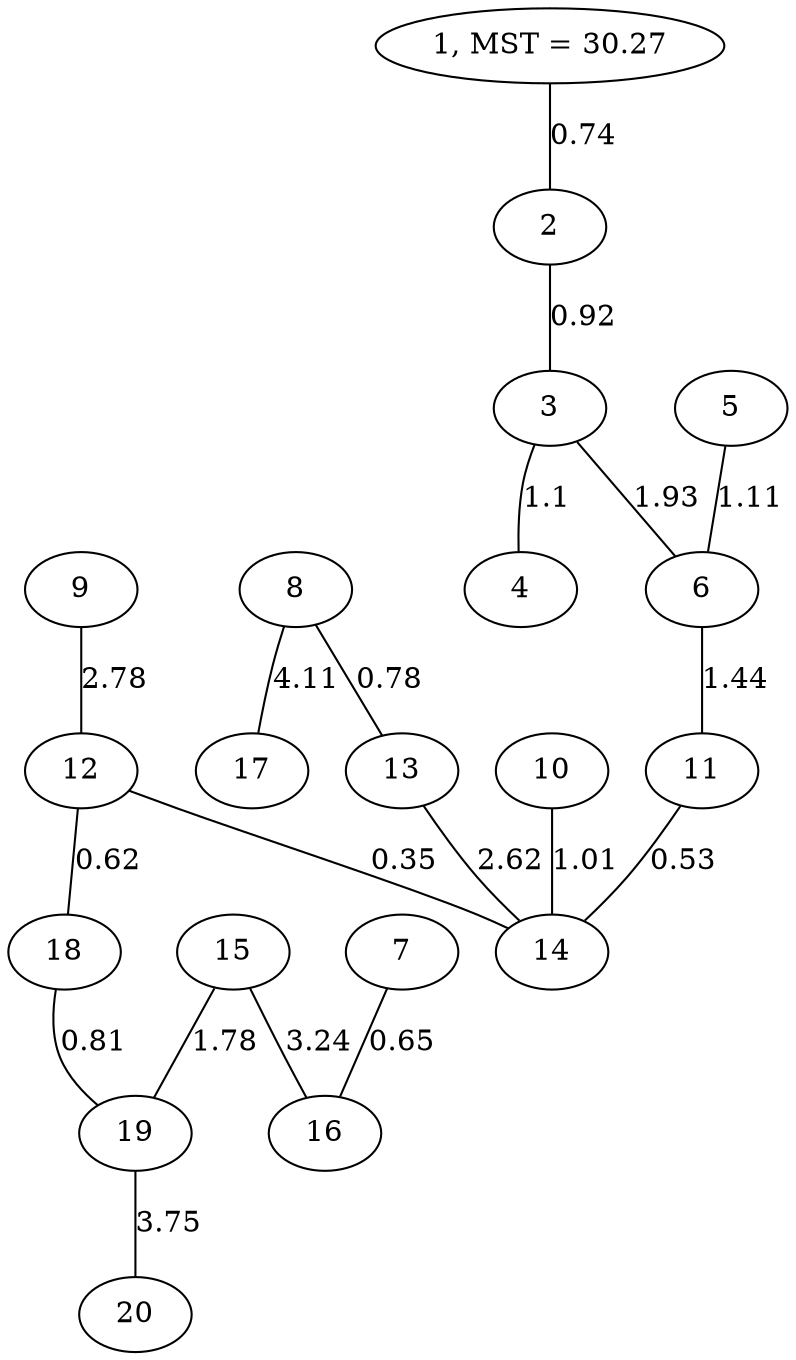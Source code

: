 graph KruskalI_BarabasiAlbert{
8--17 [label=4.11]
19--20 [label=3.75]
15--16 [label=3.24]
9--12 [label=2.78]
13--14 [label=2.62]
3--6 [label=1.93]
15--19 [label=1.78]
6--11 [label=1.44]
5--6 [label=1.11]
3--4 [label=1.1]
10--14 [label=1.01]
2--3 [label=0.92]
18--19 [label=0.81]
8--13 [label=0.78]
1--2 [label=0.74]
7--16 [label=0.65]
12--18 [label=0.62]
11--14 [label=0.53]
12--14 [label=0.35]
1 [label="1, MST = 30.27"]
}
